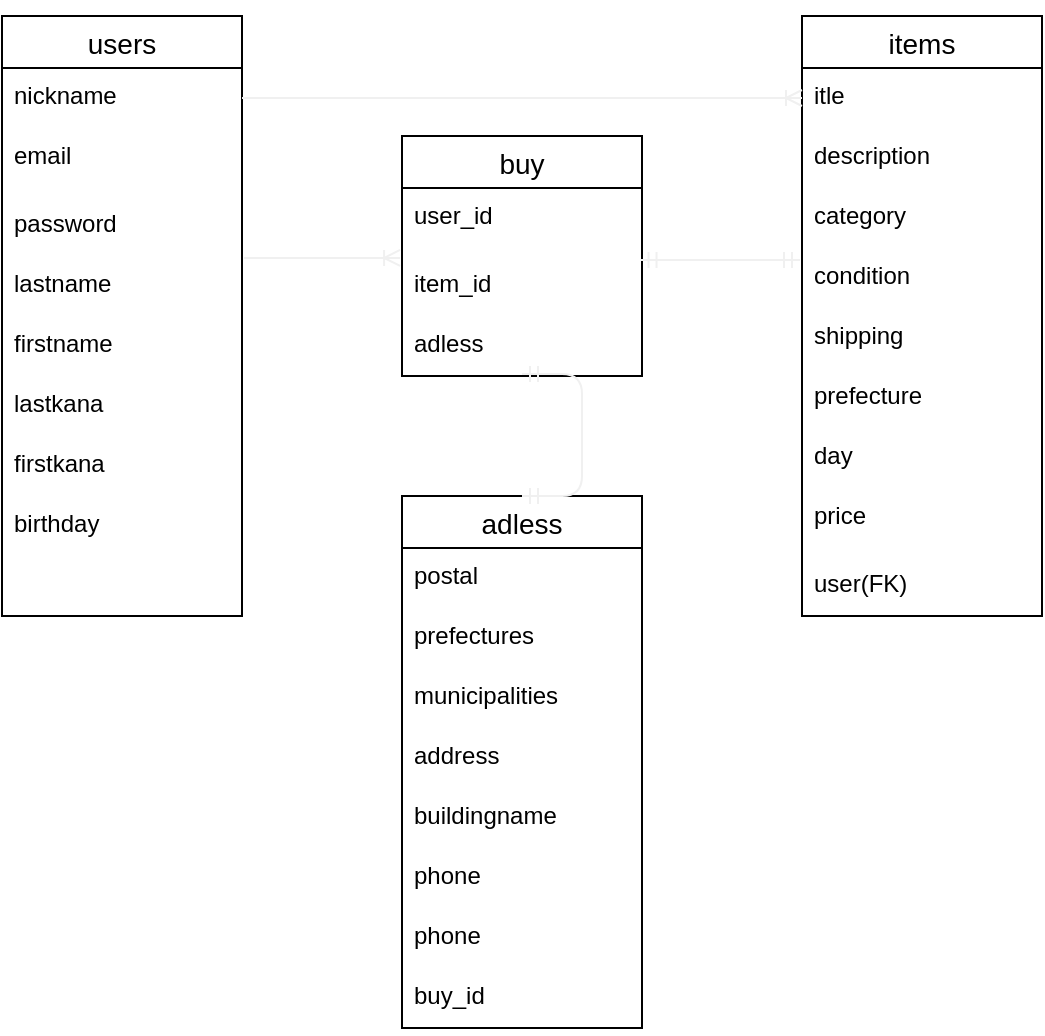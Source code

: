 <mxfile>
    <diagram id="tg62MBmJKZtjWIoZj5RP" name="ページ1">
        <mxGraphModel dx="690" dy="551" grid="1" gridSize="10" guides="1" tooltips="1" connect="1" arrows="1" fold="1" page="1" pageScale="1" pageWidth="827" pageHeight="1169" math="0" shadow="0">
            <root>
                <mxCell id="0"/>
                <mxCell id="1" parent="0"/>
                <mxCell id="9" value="users" style="swimlane;fontStyle=0;childLayout=stackLayout;horizontal=1;startSize=26;horizontalStack=0;resizeParent=1;resizeParentMax=0;resizeLast=0;collapsible=1;marginBottom=0;align=center;fontSize=14;" parent="1" vertex="1">
                    <mxGeometry x="40" y="40" width="120" height="300" as="geometry">
                        <mxRectangle x="170" y="200" width="70" height="26" as="alternateBounds"/>
                    </mxGeometry>
                </mxCell>
                <mxCell id="10" value="nickname" style="text;strokeColor=none;fillColor=none;spacingLeft=4;spacingRight=4;overflow=hidden;rotatable=0;points=[[0,0.5],[1,0.5]];portConstraint=eastwest;fontSize=12;" parent="9" vertex="1">
                    <mxGeometry y="26" width="120" height="30" as="geometry"/>
                </mxCell>
                <object label="email  " id="12">
                    <mxCell style="text;strokeColor=none;fillColor=none;spacingLeft=4;spacingRight=4;overflow=hidden;rotatable=0;points=[[0,0.5],[1,0.5]];portConstraint=eastwest;fontSize=12;" parent="9" vertex="1">
                        <mxGeometry y="56" width="120" height="34" as="geometry"/>
                    </mxCell>
                </object>
                <mxCell id="99" value="password" style="text;strokeColor=none;fillColor=none;spacingLeft=4;spacingRight=4;overflow=hidden;rotatable=0;points=[[0,0.5],[1,0.5]];portConstraint=eastwest;fontSize=12;" parent="9" vertex="1">
                    <mxGeometry y="90" width="120" height="30" as="geometry"/>
                </mxCell>
                <mxCell id="100" value="lastname" style="text;strokeColor=none;fillColor=none;spacingLeft=4;spacingRight=4;overflow=hidden;rotatable=0;points=[[0,0.5],[1,0.5]];portConstraint=eastwest;fontSize=12;" parent="9" vertex="1">
                    <mxGeometry y="120" width="120" height="30" as="geometry"/>
                </mxCell>
                <mxCell id="101" value="firstname" style="text;strokeColor=none;fillColor=none;spacingLeft=4;spacingRight=4;overflow=hidden;rotatable=0;points=[[0,0.5],[1,0.5]];portConstraint=eastwest;fontSize=12;" parent="9" vertex="1">
                    <mxGeometry y="150" width="120" height="30" as="geometry"/>
                </mxCell>
                <mxCell id="97" value="lastkana" style="text;strokeColor=none;fillColor=none;spacingLeft=4;spacingRight=4;overflow=hidden;rotatable=0;points=[[0,0.5],[1,0.5]];portConstraint=eastwest;fontSize=12;" parent="9" vertex="1">
                    <mxGeometry y="180" width="120" height="30" as="geometry"/>
                </mxCell>
                <mxCell id="102" value="firstkana" style="text;strokeColor=none;fillColor=none;spacingLeft=4;spacingRight=4;overflow=hidden;rotatable=0;points=[[0,0.5],[1,0.5]];portConstraint=eastwest;fontSize=12;" parent="9" vertex="1">
                    <mxGeometry y="210" width="120" height="30" as="geometry"/>
                </mxCell>
                <mxCell id="103" value="birthday" style="text;strokeColor=none;fillColor=none;spacingLeft=4;spacingRight=4;overflow=hidden;rotatable=0;points=[[0,0.5],[1,0.5]];portConstraint=eastwest;fontSize=12;" parent="9" vertex="1">
                    <mxGeometry y="240" width="120" height="60" as="geometry"/>
                </mxCell>
                <mxCell id="13" value="items" style="swimlane;fontStyle=0;childLayout=stackLayout;horizontal=1;startSize=26;horizontalStack=0;resizeParent=1;resizeParentMax=0;resizeLast=0;collapsible=1;marginBottom=0;align=center;fontSize=14;" parent="1" vertex="1">
                    <mxGeometry x="440" y="40" width="120" height="300" as="geometry"/>
                </mxCell>
                <mxCell id="15" value="itle " style="text;strokeColor=none;fillColor=none;spacingLeft=4;spacingRight=4;overflow=hidden;rotatable=0;points=[[0,0.5],[1,0.5]];portConstraint=eastwest;fontSize=12;" parent="13" vertex="1">
                    <mxGeometry y="26" width="120" height="30" as="geometry"/>
                </mxCell>
                <mxCell id="105" value="description &#10;" style="text;strokeColor=none;fillColor=none;spacingLeft=4;spacingRight=4;overflow=hidden;rotatable=0;points=[[0,0.5],[1,0.5]];portConstraint=eastwest;fontSize=12;" parent="13" vertex="1">
                    <mxGeometry y="56" width="120" height="30" as="geometry"/>
                </mxCell>
                <mxCell id="106" value="category" style="text;strokeColor=none;fillColor=none;spacingLeft=4;spacingRight=4;overflow=hidden;rotatable=0;points=[[0,0.5],[1,0.5]];portConstraint=eastwest;fontSize=12;" parent="13" vertex="1">
                    <mxGeometry y="86" width="120" height="30" as="geometry"/>
                </mxCell>
                <mxCell id="107" value="condition " style="text;strokeColor=none;fillColor=none;spacingLeft=4;spacingRight=4;overflow=hidden;rotatable=0;points=[[0,0.5],[1,0.5]];portConstraint=eastwest;fontSize=12;" parent="13" vertex="1">
                    <mxGeometry y="116" width="120" height="30" as="geometry"/>
                </mxCell>
                <mxCell id="108" value="shipping " style="text;strokeColor=none;fillColor=none;spacingLeft=4;spacingRight=4;overflow=hidden;rotatable=0;points=[[0,0.5],[1,0.5]];portConstraint=eastwest;fontSize=12;" parent="13" vertex="1">
                    <mxGeometry y="146" width="120" height="30" as="geometry"/>
                </mxCell>
                <mxCell id="109" value="prefecture" style="text;strokeColor=none;fillColor=none;spacingLeft=4;spacingRight=4;overflow=hidden;rotatable=0;points=[[0,0.5],[1,0.5]];portConstraint=eastwest;fontSize=12;" parent="13" vertex="1">
                    <mxGeometry y="176" width="120" height="30" as="geometry"/>
                </mxCell>
                <mxCell id="111" value="day&#10;&#10;" style="text;strokeColor=none;fillColor=none;spacingLeft=4;spacingRight=4;overflow=hidden;rotatable=0;points=[[0,0.5],[1,0.5]];portConstraint=eastwest;fontSize=12;" parent="13" vertex="1">
                    <mxGeometry y="206" width="120" height="30" as="geometry"/>
                </mxCell>
                <mxCell id="112" value="price" style="text;strokeColor=none;fillColor=none;spacingLeft=4;spacingRight=4;overflow=hidden;rotatable=0;points=[[0,0.5],[1,0.5]];portConstraint=eastwest;fontSize=12;" parent="13" vertex="1">
                    <mxGeometry y="236" width="120" height="34" as="geometry"/>
                </mxCell>
                <mxCell id="123" value="user(FK)&#10;" style="text;strokeColor=none;fillColor=none;spacingLeft=4;spacingRight=4;overflow=hidden;rotatable=0;points=[[0,0.5],[1,0.5]];portConstraint=eastwest;fontSize=12;" parent="13" vertex="1">
                    <mxGeometry y="270" width="120" height="30" as="geometry"/>
                </mxCell>
                <mxCell id="19" style="edgeStyle=elbowEdgeStyle;rounded=0;orthogonalLoop=1;jettySize=auto;html=1;exitX=0.75;exitY=0;exitDx=0;exitDy=0;strokeColor=#f0f0f0;" parent="1" source="13" target="13" edge="1">
                    <mxGeometry relative="1" as="geometry"/>
                </mxCell>
                <mxCell id="20" style="edgeStyle=elbowEdgeStyle;rounded=0;orthogonalLoop=1;jettySize=auto;html=1;exitX=0.75;exitY=0;exitDx=0;exitDy=0;strokeColor=#f0f0f0;" parent="1" source="13" target="13" edge="1">
                    <mxGeometry relative="1" as="geometry"/>
                </mxCell>
                <mxCell id="42" value="buy" style="swimlane;fontStyle=0;childLayout=stackLayout;horizontal=1;startSize=26;horizontalStack=0;resizeParent=1;resizeParentMax=0;resizeLast=0;collapsible=1;marginBottom=0;align=center;fontSize=14;" parent="1" vertex="1">
                    <mxGeometry x="240" y="100" width="120" height="120" as="geometry"/>
                </mxCell>
                <mxCell id="45" value="user_id" style="text;strokeColor=none;fillColor=none;spacingLeft=4;spacingRight=4;overflow=hidden;rotatable=0;points=[[0,0.5],[1,0.5]];portConstraint=eastwest;fontSize=12;" parent="42" vertex="1">
                    <mxGeometry y="26" width="120" height="34" as="geometry"/>
                </mxCell>
                <mxCell id="50" value="item_id" style="text;strokeColor=none;fillColor=none;spacingLeft=4;spacingRight=4;overflow=hidden;rotatable=0;points=[[0,0.5],[1,0.5]];portConstraint=eastwest;fontSize=12;" parent="42" vertex="1">
                    <mxGeometry y="60" width="120" height="30" as="geometry"/>
                </mxCell>
                <mxCell id="115" value="adless" style="text;strokeColor=none;fillColor=none;spacingLeft=4;spacingRight=4;overflow=hidden;rotatable=0;points=[[0,0.5],[1,0.5]];portConstraint=eastwest;fontSize=12;" parent="42" vertex="1">
                    <mxGeometry y="90" width="120" height="30" as="geometry"/>
                </mxCell>
                <mxCell id="51" value="adless" style="swimlane;fontStyle=0;childLayout=stackLayout;horizontal=1;startSize=26;horizontalStack=0;resizeParent=1;resizeParentMax=0;resizeLast=0;collapsible=1;marginBottom=0;align=center;fontSize=14;" parent="1" vertex="1">
                    <mxGeometry x="240" y="280" width="120" height="266" as="geometry"/>
                </mxCell>
                <mxCell id="52" value="postal   " style="text;strokeColor=none;fillColor=none;spacingLeft=4;spacingRight=4;overflow=hidden;rotatable=0;points=[[0,0.5],[1,0.5]];portConstraint=eastwest;fontSize=12;" parent="51" vertex="1">
                    <mxGeometry y="26" width="120" height="30" as="geometry"/>
                </mxCell>
                <mxCell id="53" value="prefectures" style="text;strokeColor=none;fillColor=none;spacingLeft=4;spacingRight=4;overflow=hidden;rotatable=0;points=[[0,0.5],[1,0.5]];portConstraint=eastwest;fontSize=12;" parent="51" vertex="1">
                    <mxGeometry y="56" width="120" height="30" as="geometry"/>
                </mxCell>
                <mxCell id="54" value="municipalities" style="text;strokeColor=none;fillColor=none;spacingLeft=4;spacingRight=4;overflow=hidden;rotatable=0;points=[[0,0.5],[1,0.5]];portConstraint=eastwest;fontSize=12;" parent="51" vertex="1">
                    <mxGeometry y="86" width="120" height="30" as="geometry"/>
                </mxCell>
                <mxCell id="119" value="address" style="text;strokeColor=none;fillColor=none;spacingLeft=4;spacingRight=4;overflow=hidden;rotatable=0;points=[[0,0.5],[1,0.5]];portConstraint=eastwest;fontSize=12;" parent="51" vertex="1">
                    <mxGeometry y="116" width="120" height="30" as="geometry"/>
                </mxCell>
                <mxCell id="120" value="buildingname" style="text;strokeColor=none;fillColor=none;spacingLeft=4;spacingRight=4;overflow=hidden;rotatable=0;points=[[0,0.5],[1,0.5]];portConstraint=eastwest;fontSize=12;" parent="51" vertex="1">
                    <mxGeometry y="146" width="120" height="30" as="geometry"/>
                </mxCell>
                <mxCell id="124" value="phone" style="text;strokeColor=none;fillColor=none;spacingLeft=4;spacingRight=4;overflow=hidden;rotatable=0;points=[[0,0.5],[1,0.5]];portConstraint=eastwest;fontSize=12;" vertex="1" parent="51">
                    <mxGeometry y="176" width="120" height="30" as="geometry"/>
                </mxCell>
                <mxCell id="121" value="phone" style="text;strokeColor=none;fillColor=none;spacingLeft=4;spacingRight=4;overflow=hidden;rotatable=0;points=[[0,0.5],[1,0.5]];portConstraint=eastwest;fontSize=12;" parent="51" vertex="1">
                    <mxGeometry y="206" width="120" height="30" as="geometry"/>
                </mxCell>
                <mxCell id="125" value="buy_id" style="text;strokeColor=none;fillColor=none;spacingLeft=4;spacingRight=4;overflow=hidden;rotatable=0;points=[[0,0.5],[1,0.5]];portConstraint=eastwest;fontSize=12;" vertex="1" parent="51">
                    <mxGeometry y="236" width="120" height="30" as="geometry"/>
                </mxCell>
                <mxCell id="56" value="" style="edgeStyle=entityRelationEdgeStyle;fontSize=12;html=1;endArrow=ERoneToMany;strokeColor=#f0f0f0;exitX=1;exitY=0.5;exitDx=0;exitDy=0;entryX=0;entryY=0.5;entryDx=0;entryDy=0;" parent="1" source="10" edge="1">
                    <mxGeometry width="100" height="100" relative="1" as="geometry">
                        <mxPoint x="130" y="170" as="sourcePoint"/>
                        <mxPoint x="440" y="81" as="targetPoint"/>
                    </mxGeometry>
                </mxCell>
                <mxCell id="61" value="" style="edgeStyle=entityRelationEdgeStyle;fontSize=12;html=1;endArrow=ERmandOne;startArrow=ERmandOne;strokeColor=#f0f0f0;entryX=0.5;entryY=0;entryDx=0;entryDy=0;exitX=0.5;exitY=0.967;exitDx=0;exitDy=0;exitPerimeter=0;" parent="1" source="115" target="51" edge="1">
                    <mxGeometry width="100" height="100" relative="1" as="geometry">
                        <mxPoint x="334" y="230" as="sourcePoint"/>
                        <mxPoint x="490" y="270" as="targetPoint"/>
                    </mxGeometry>
                </mxCell>
                <mxCell id="64" style="edgeStyle=elbowEdgeStyle;rounded=0;orthogonalLoop=1;jettySize=auto;html=1;exitX=0.25;exitY=0;exitDx=0;exitDy=0;strokeColor=#f0f0f0;" parent="1" source="51" target="51" edge="1">
                    <mxGeometry relative="1" as="geometry"/>
                </mxCell>
                <mxCell id="104" value="" style="edgeStyle=entityRelationEdgeStyle;fontSize=12;html=1;endArrow=ERmandOne;startArrow=ERmandOne;strokeColor=#f0f0f0;exitX=0.994;exitY=0.067;exitDx=0;exitDy=0;exitPerimeter=0;" parent="1" source="50" edge="1">
                    <mxGeometry width="100" height="100" relative="1" as="geometry">
                        <mxPoint x="300" y="320" as="sourcePoint"/>
                        <mxPoint x="439" y="162" as="targetPoint"/>
                    </mxGeometry>
                </mxCell>
                <mxCell id="118" value="" style="edgeStyle=entityRelationEdgeStyle;fontSize=12;html=1;endArrow=ERoneToMany;strokeColor=#f0f0f0;entryX=-0.008;entryY=1.029;entryDx=0;entryDy=0;entryPerimeter=0;" parent="1" target="45" edge="1">
                    <mxGeometry width="100" height="100" relative="1" as="geometry">
                        <mxPoint x="161" y="161" as="sourcePoint"/>
                        <mxPoint x="260" y="160" as="targetPoint"/>
                    </mxGeometry>
                </mxCell>
                <mxCell id="122" style="edgeStyle=elbowEdgeStyle;rounded=0;orthogonalLoop=1;jettySize=auto;html=1;exitX=0.75;exitY=0;exitDx=0;exitDy=0;strokeColor=#f0f0f0;" parent="1" source="13" target="13" edge="1">
                    <mxGeometry relative="1" as="geometry"/>
                </mxCell>
            </root>
        </mxGraphModel>
    </diagram>
</mxfile>